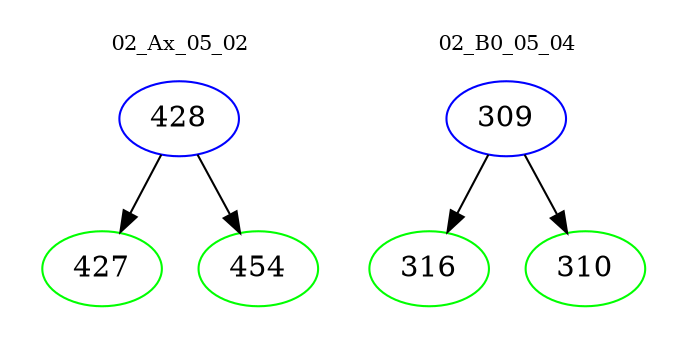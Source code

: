 digraph{
subgraph cluster_0 {
color = white
label = "02_Ax_05_02";
fontsize=10;
T0_428 [label="428", color="blue"]
T0_428 -> T0_427 [color="black"]
T0_427 [label="427", color="green"]
T0_428 -> T0_454 [color="black"]
T0_454 [label="454", color="green"]
}
subgraph cluster_1 {
color = white
label = "02_B0_05_04";
fontsize=10;
T1_309 [label="309", color="blue"]
T1_309 -> T1_316 [color="black"]
T1_316 [label="316", color="green"]
T1_309 -> T1_310 [color="black"]
T1_310 [label="310", color="green"]
}
}
